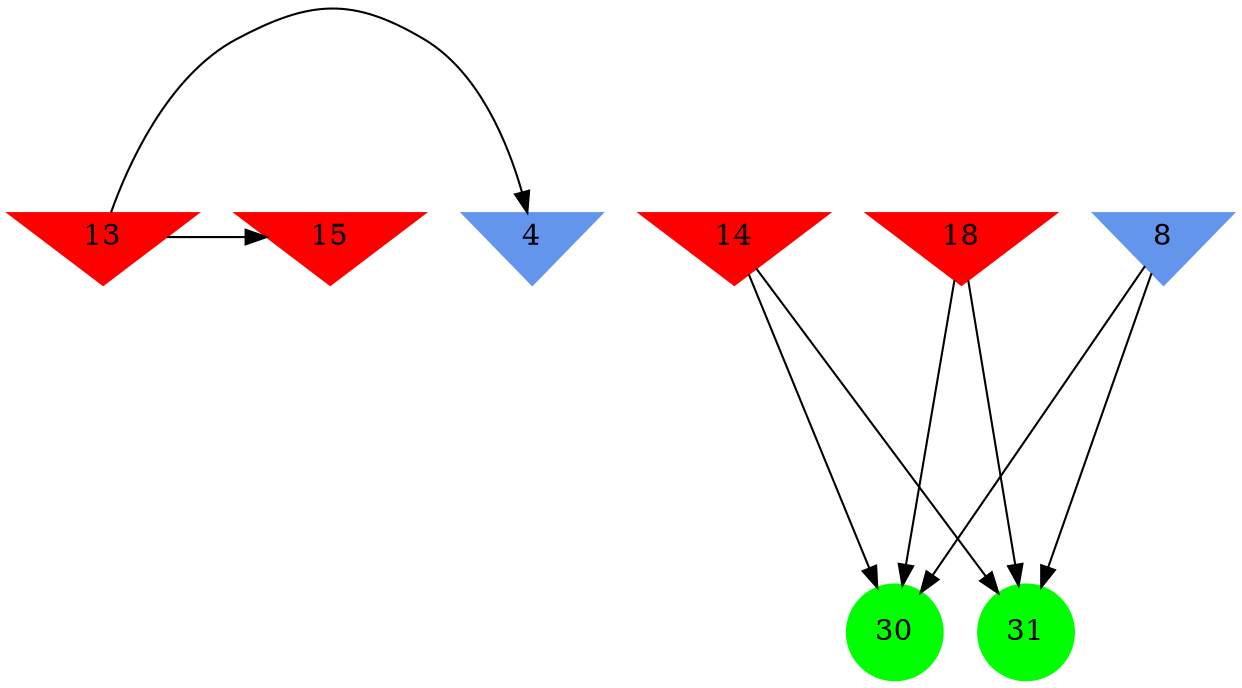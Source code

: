 digraph brain {
	ranksep=2.0;
	4 [shape=invtriangle,style=filled,color=cornflowerblue];
	8 [shape=invtriangle,style=filled,color=cornflowerblue];
	13 [shape=invtriangle,style=filled,color=red];
	14 [shape=invtriangle,style=filled,color=red];
	15 [shape=invtriangle,style=filled,color=red];
	18 [shape=invtriangle,style=filled,color=red];
	30 [shape=circle,style=filled,color=green];
	31 [shape=circle,style=filled,color=green];
	13	->	15;
	13	->	4;
	14	->	30;
	14	->	31;
	18	->	30;
	18	->	31;
	8	->	30;
	8	->	31;
	{ rank=same; 4; 8; 13; 14; 15; 18; }
	{ rank=same; }
	{ rank=same; 30; 31; }
}
